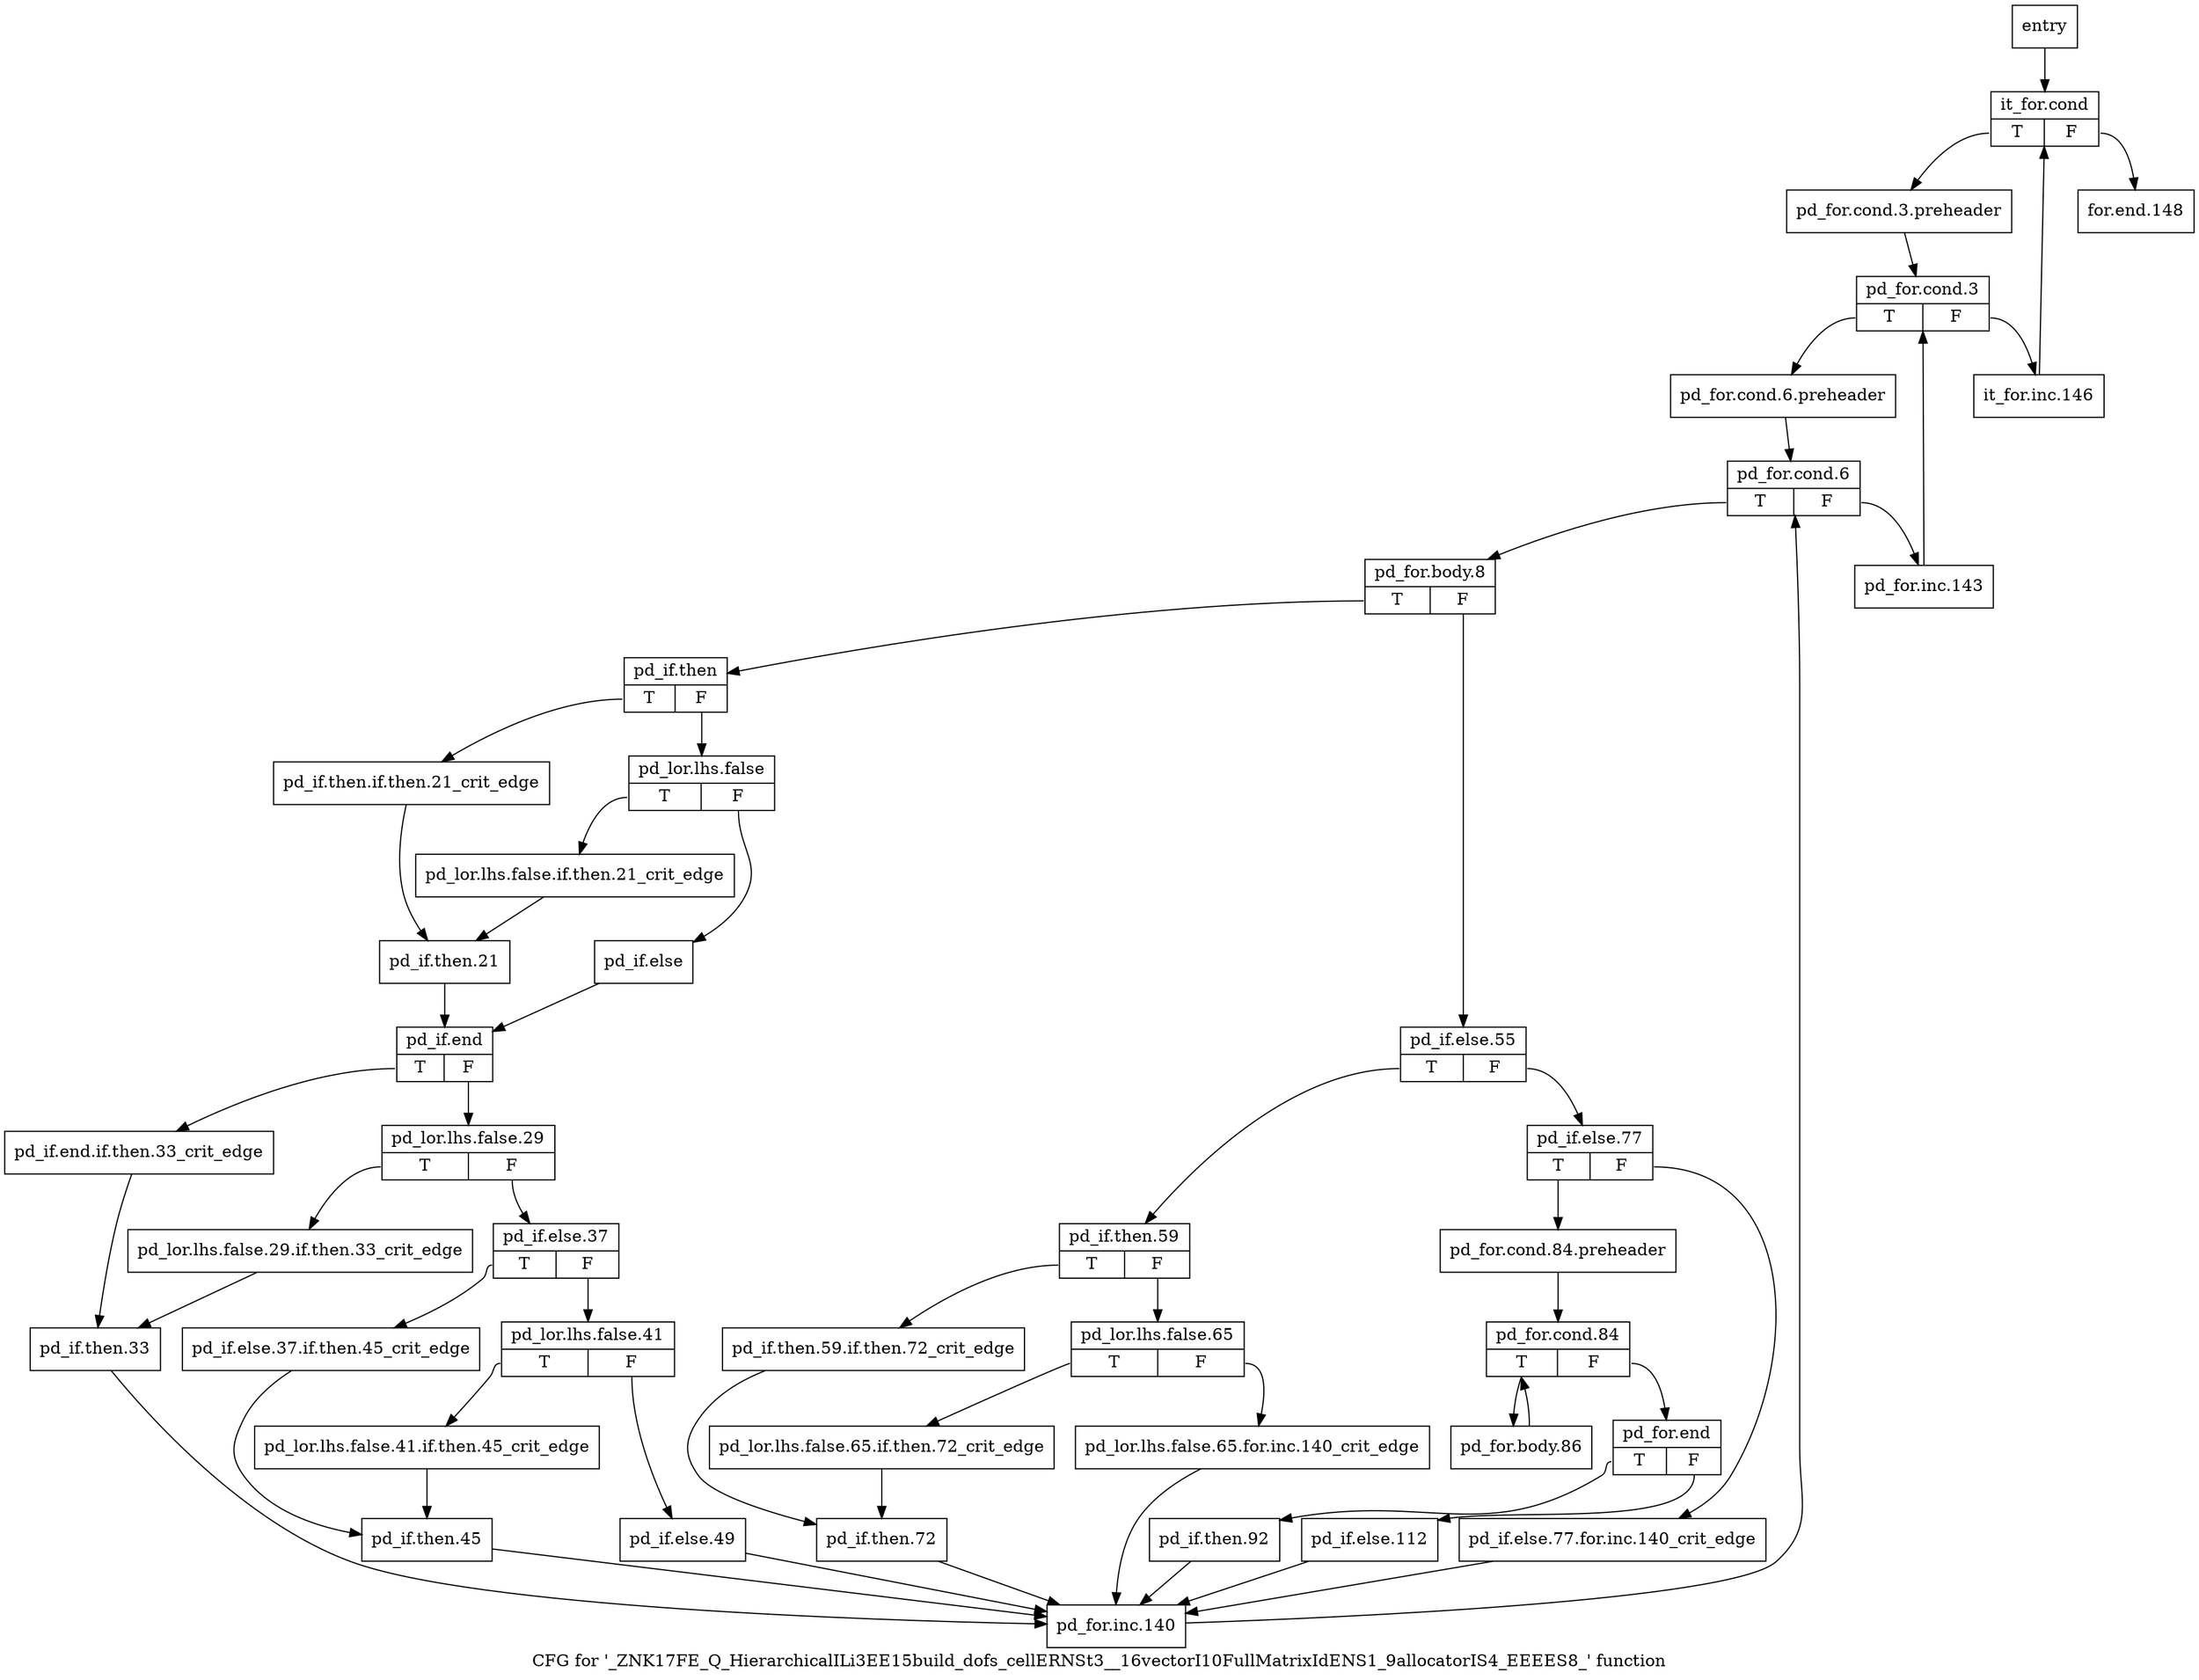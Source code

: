 digraph "CFG for '_ZNK17FE_Q_HierarchicalILi3EE15build_dofs_cellERNSt3__16vectorI10FullMatrixIdENS1_9allocatorIS4_EEEES8_' function" {
	label="CFG for '_ZNK17FE_Q_HierarchicalILi3EE15build_dofs_cellERNSt3__16vectorI10FullMatrixIdENS1_9allocatorIS4_EEEES8_' function";

	Node0x4fe6930 [shape=record,label="{entry}"];
	Node0x4fe6930 -> Node0x4fe8bc0;
	Node0x4fe8bc0 [shape=record,label="{it_for.cond|{<s0>T|<s1>F}}"];
	Node0x4fe8bc0:s0 -> Node0x4fe8c10;
	Node0x4fe8bc0:s1 -> Node0x4fe9890;
	Node0x4fe8c10 [shape=record,label="{pd_for.cond.3.preheader}"];
	Node0x4fe8c10 -> Node0x4fe8c60;
	Node0x4fe8c60 [shape=record,label="{pd_for.cond.3|{<s0>T|<s1>F}}"];
	Node0x4fe8c60:s0 -> Node0x4fe8cb0;
	Node0x4fe8c60:s1 -> Node0x4fe9840;
	Node0x4fe8cb0 [shape=record,label="{pd_for.cond.6.preheader}"];
	Node0x4fe8cb0 -> Node0x4fe8d00;
	Node0x4fe8d00 [shape=record,label="{pd_for.cond.6|{<s0>T|<s1>F}}"];
	Node0x4fe8d00:s0 -> Node0x4fe8d50;
	Node0x4fe8d00:s1 -> Node0x4fe97f0;
	Node0x4fe8d50 [shape=record,label="{pd_for.body.8|{<s0>T|<s1>F}}"];
	Node0x4fe8d50:s0 -> Node0x4fe8da0;
	Node0x4fe8d50:s1 -> Node0x4fe92f0;
	Node0x4fe8da0 [shape=record,label="{pd_if.then|{<s0>T|<s1>F}}"];
	Node0x4fe8da0:s0 -> Node0x4fe8df0;
	Node0x4fe8da0:s1 -> Node0x4fe8e40;
	Node0x4fe8df0 [shape=record,label="{pd_if.then.if.then.21_crit_edge}"];
	Node0x4fe8df0 -> Node0x4fe8ee0;
	Node0x4fe8e40 [shape=record,label="{pd_lor.lhs.false|{<s0>T|<s1>F}}"];
	Node0x4fe8e40:s0 -> Node0x4fe8e90;
	Node0x4fe8e40:s1 -> Node0x4fe8f30;
	Node0x4fe8e90 [shape=record,label="{pd_lor.lhs.false.if.then.21_crit_edge}"];
	Node0x4fe8e90 -> Node0x4fe8ee0;
	Node0x4fe8ee0 [shape=record,label="{pd_if.then.21}"];
	Node0x4fe8ee0 -> Node0x4fe8f80;
	Node0x4fe8f30 [shape=record,label="{pd_if.else}"];
	Node0x4fe8f30 -> Node0x4fe8f80;
	Node0x4fe8f80 [shape=record,label="{pd_if.end|{<s0>T|<s1>F}}"];
	Node0x4fe8f80:s0 -> Node0x4fe8fd0;
	Node0x4fe8f80:s1 -> Node0x4fe9020;
	Node0x4fe8fd0 [shape=record,label="{pd_if.end.if.then.33_crit_edge}"];
	Node0x4fe8fd0 -> Node0x4fe90c0;
	Node0x4fe9020 [shape=record,label="{pd_lor.lhs.false.29|{<s0>T|<s1>F}}"];
	Node0x4fe9020:s0 -> Node0x4fe9070;
	Node0x4fe9020:s1 -> Node0x4fe9110;
	Node0x4fe9070 [shape=record,label="{pd_lor.lhs.false.29.if.then.33_crit_edge}"];
	Node0x4fe9070 -> Node0x4fe90c0;
	Node0x4fe90c0 [shape=record,label="{pd_if.then.33}"];
	Node0x4fe90c0 -> Node0x4fe97a0;
	Node0x4fe9110 [shape=record,label="{pd_if.else.37|{<s0>T|<s1>F}}"];
	Node0x4fe9110:s0 -> Node0x4fe9160;
	Node0x4fe9110:s1 -> Node0x4fe91b0;
	Node0x4fe9160 [shape=record,label="{pd_if.else.37.if.then.45_crit_edge}"];
	Node0x4fe9160 -> Node0x4fe9250;
	Node0x4fe91b0 [shape=record,label="{pd_lor.lhs.false.41|{<s0>T|<s1>F}}"];
	Node0x4fe91b0:s0 -> Node0x4fe9200;
	Node0x4fe91b0:s1 -> Node0x4fe92a0;
	Node0x4fe9200 [shape=record,label="{pd_lor.lhs.false.41.if.then.45_crit_edge}"];
	Node0x4fe9200 -> Node0x4fe9250;
	Node0x4fe9250 [shape=record,label="{pd_if.then.45}"];
	Node0x4fe9250 -> Node0x4fe97a0;
	Node0x4fe92a0 [shape=record,label="{pd_if.else.49}"];
	Node0x4fe92a0 -> Node0x4fe97a0;
	Node0x4fe92f0 [shape=record,label="{pd_if.else.55|{<s0>T|<s1>F}}"];
	Node0x4fe92f0:s0 -> Node0x4fe9340;
	Node0x4fe92f0:s1 -> Node0x4fe9520;
	Node0x4fe9340 [shape=record,label="{pd_if.then.59|{<s0>T|<s1>F}}"];
	Node0x4fe9340:s0 -> Node0x4fe9390;
	Node0x4fe9340:s1 -> Node0x4fe93e0;
	Node0x4fe9390 [shape=record,label="{pd_if.then.59.if.then.72_crit_edge}"];
	Node0x4fe9390 -> Node0x4fe94d0;
	Node0x4fe93e0 [shape=record,label="{pd_lor.lhs.false.65|{<s0>T|<s1>F}}"];
	Node0x4fe93e0:s0 -> Node0x4fe9480;
	Node0x4fe93e0:s1 -> Node0x4fe9430;
	Node0x4fe9430 [shape=record,label="{pd_lor.lhs.false.65.for.inc.140_crit_edge}"];
	Node0x4fe9430 -> Node0x4fe97a0;
	Node0x4fe9480 [shape=record,label="{pd_lor.lhs.false.65.if.then.72_crit_edge}"];
	Node0x4fe9480 -> Node0x4fe94d0;
	Node0x4fe94d0 [shape=record,label="{pd_if.then.72}"];
	Node0x4fe94d0 -> Node0x4fe97a0;
	Node0x4fe9520 [shape=record,label="{pd_if.else.77|{<s0>T|<s1>F}}"];
	Node0x4fe9520:s0 -> Node0x4fe95c0;
	Node0x4fe9520:s1 -> Node0x4fe9570;
	Node0x4fe9570 [shape=record,label="{pd_if.else.77.for.inc.140_crit_edge}"];
	Node0x4fe9570 -> Node0x4fe97a0;
	Node0x4fe95c0 [shape=record,label="{pd_for.cond.84.preheader}"];
	Node0x4fe95c0 -> Node0x4fe9610;
	Node0x4fe9610 [shape=record,label="{pd_for.cond.84|{<s0>T|<s1>F}}"];
	Node0x4fe9610:s0 -> Node0x4fe9660;
	Node0x4fe9610:s1 -> Node0x4fe96b0;
	Node0x4fe9660 [shape=record,label="{pd_for.body.86}"];
	Node0x4fe9660 -> Node0x4fe9610;
	Node0x4fe96b0 [shape=record,label="{pd_for.end|{<s0>T|<s1>F}}"];
	Node0x4fe96b0:s0 -> Node0x4fe9700;
	Node0x4fe96b0:s1 -> Node0x4fe9750;
	Node0x4fe9700 [shape=record,label="{pd_if.then.92}"];
	Node0x4fe9700 -> Node0x4fe97a0;
	Node0x4fe9750 [shape=record,label="{pd_if.else.112}"];
	Node0x4fe9750 -> Node0x4fe97a0;
	Node0x4fe97a0 [shape=record,label="{pd_for.inc.140}"];
	Node0x4fe97a0 -> Node0x4fe8d00;
	Node0x4fe97f0 [shape=record,label="{pd_for.inc.143}"];
	Node0x4fe97f0 -> Node0x4fe8c60;
	Node0x4fe9840 [shape=record,label="{it_for.inc.146}"];
	Node0x4fe9840 -> Node0x4fe8bc0;
	Node0x4fe9890 [shape=record,label="{for.end.148}"];
}

